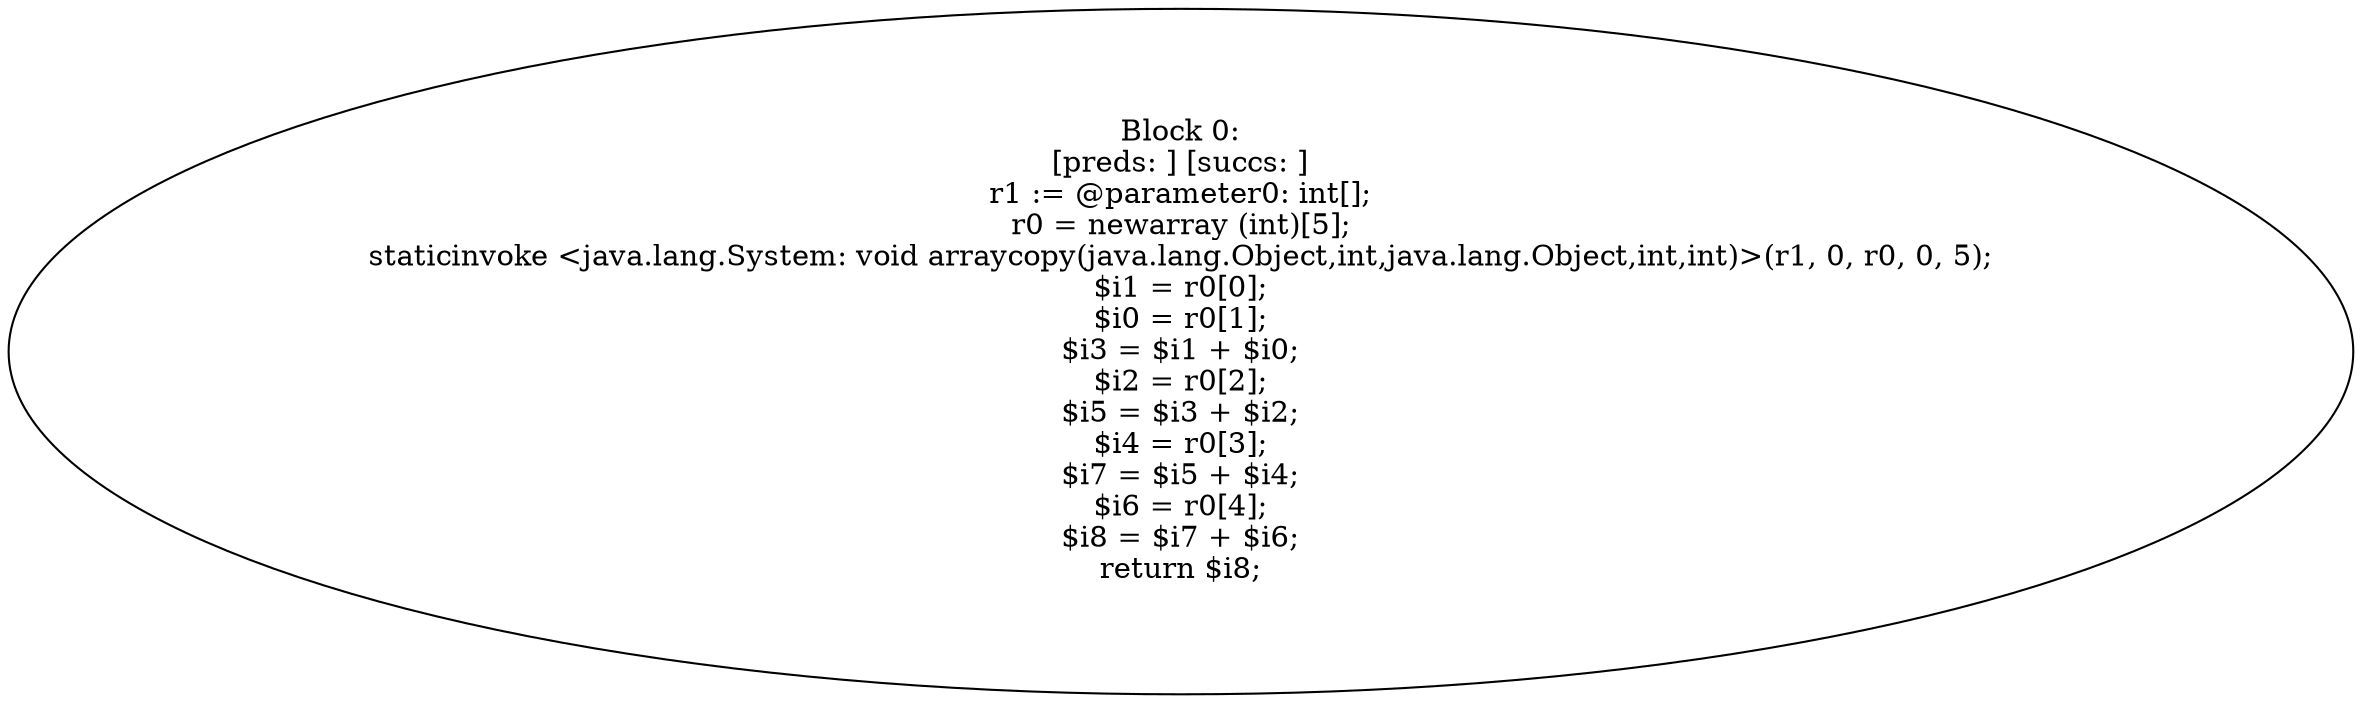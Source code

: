 digraph "unitGraph" {
    "Block 0:
[preds: ] [succs: ]
r1 := @parameter0: int[];
r0 = newarray (int)[5];
staticinvoke <java.lang.System: void arraycopy(java.lang.Object,int,java.lang.Object,int,int)>(r1, 0, r0, 0, 5);
$i1 = r0[0];
$i0 = r0[1];
$i3 = $i1 + $i0;
$i2 = r0[2];
$i5 = $i3 + $i2;
$i4 = r0[3];
$i7 = $i5 + $i4;
$i6 = r0[4];
$i8 = $i7 + $i6;
return $i8;
"
}
